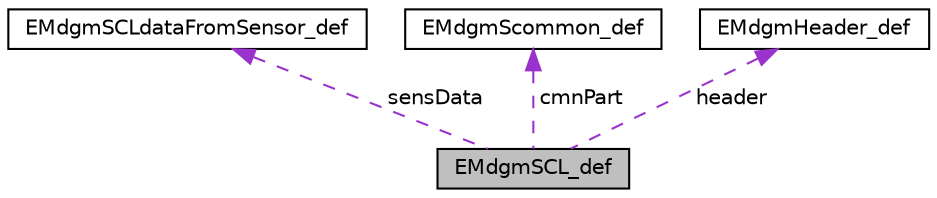 digraph "EMdgmSCL_def"
{
 // LATEX_PDF_SIZE
  edge [fontname="Helvetica",fontsize="10",labelfontname="Helvetica",labelfontsize="10"];
  node [fontname="Helvetica",fontsize="10",shape=record];
  Node1 [label="EMdgmSCL_def",height=0.2,width=0.4,color="black", fillcolor="grey75", style="filled", fontcolor="black",tooltip="#SCL - CLock datagram."];
  Node2 -> Node1 [dir="back",color="darkorchid3",fontsize="10",style="dashed",label=" sensData" ,fontname="Helvetica"];
  Node2 [label="EMdgmSCLdataFromSensor_def",height=0.2,width=0.4,color="black", fillcolor="white", style="filled",URL="$structEMdgmSCLdataFromSensor__def.html",tooltip="Part of clock datagram giving offsets and the raw input in text format."];
  Node3 -> Node1 [dir="back",color="darkorchid3",fontsize="10",style="dashed",label=" cmnPart" ,fontname="Helvetica"];
  Node3 [label="EMdgmScommon_def",height=0.2,width=0.4,color="black", fillcolor="white", style="filled",URL="$structEMdgmScommon__def.html",tooltip="Sensor (S) output datagram - common part for all external sensors."];
  Node4 -> Node1 [dir="back",color="darkorchid3",fontsize="10",style="dashed",label=" header" ,fontname="Helvetica"];
  Node4 [label="EMdgmHeader_def",height=0.2,width=0.4,color="black", fillcolor="white", style="filled",URL="$structEMdgmHeader__def.html",tooltip="Definition of general datagram header."];
}
